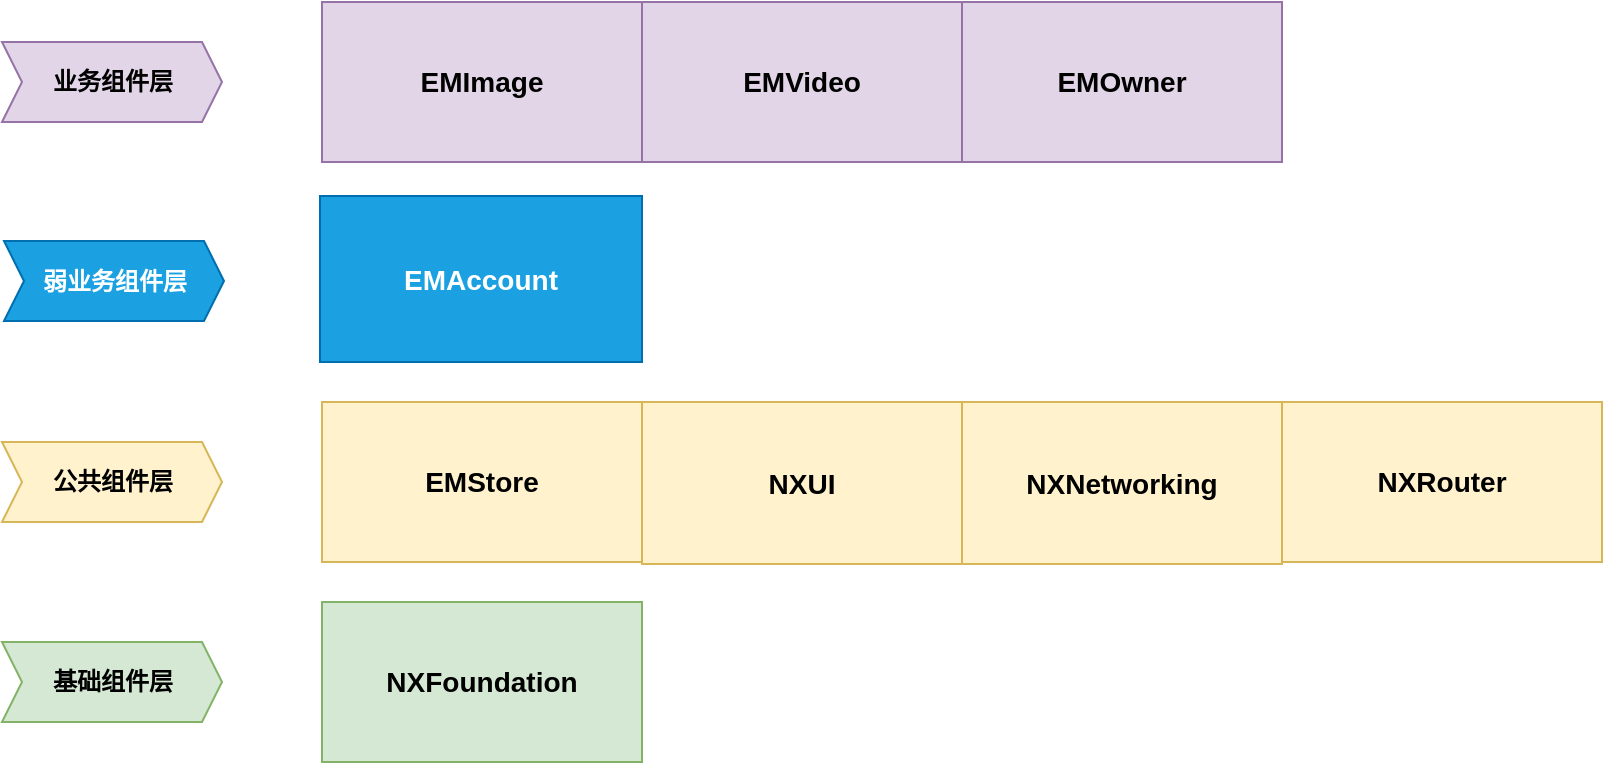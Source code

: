 <mxfile version="20.8.16" type="device"><diagram id="hird4ff6jHi55LTF9xf5" name="Page-1"><mxGraphModel dx="1249" dy="984" grid="1" gridSize="10" guides="1" tooltips="1" connect="1" arrows="1" fold="1" page="1" pageScale="1" pageWidth="1200" pageHeight="1920" math="0" shadow="0"><root><mxCell id="0"/><mxCell id="1" parent="0"/><mxCell id="jkBkrQVUaghztxIozlaa-1" value="NXFoundation" style="rounded=0;whiteSpace=wrap;html=1;fillColor=#d5e8d4;strokeColor=#82b366;fontSize=14;fontStyle=1" parent="1" vertex="1"><mxGeometry x="400" y="560" width="160" height="80" as="geometry"/></mxCell><mxCell id="jkBkrQVUaghztxIozlaa-2" value="NXUI" style="rounded=0;whiteSpace=wrap;html=1;fillColor=#fff2cc;strokeColor=#d6b656;fontSize=14;fontStyle=1" parent="1" vertex="1"><mxGeometry x="560" y="460" width="160" height="81" as="geometry"/></mxCell><mxCell id="jkBkrQVUaghztxIozlaa-3" value="NXNetworking" style="rounded=0;whiteSpace=wrap;html=1;fillColor=#fff2cc;strokeColor=#d6b656;fontSize=14;fontStyle=1" parent="1" vertex="1"><mxGeometry x="720" y="460" width="160" height="81" as="geometry"/></mxCell><mxCell id="jkBkrQVUaghztxIozlaa-4" value="EMImage" style="rounded=0;whiteSpace=wrap;html=1;fillColor=#e1d5e7;strokeColor=#9673a6;fontSize=14;fontStyle=1" parent="1" vertex="1"><mxGeometry x="400" y="260" width="160" height="80" as="geometry"/></mxCell><mxCell id="jkBkrQVUaghztxIozlaa-5" value="EMVideo" style="rounded=0;whiteSpace=wrap;html=1;fillColor=#e1d5e7;strokeColor=#9673a6;fontSize=14;fontStyle=1" parent="1" vertex="1"><mxGeometry x="560" y="260" width="160" height="80" as="geometry"/></mxCell><mxCell id="jkBkrQVUaghztxIozlaa-6" value="EMOwner" style="rounded=0;whiteSpace=wrap;html=1;fillColor=#e1d5e7;strokeColor=#9673a6;fontSize=14;fontStyle=1" parent="1" vertex="1"><mxGeometry x="720" y="260" width="160" height="80" as="geometry"/></mxCell><mxCell id="rgTsJQtGoDxi312Gkj2H-4" value="EMAccount" style="rounded=0;whiteSpace=wrap;html=1;fillColor=#1ba1e2;strokeColor=#006EAF;fontSize=14;fontStyle=1;fontColor=#ffffff;" vertex="1" parent="1"><mxGeometry x="399" y="357" width="161" height="83" as="geometry"/></mxCell><mxCell id="rgTsJQtGoDxi312Gkj2H-6" value="EMStore" style="rounded=0;whiteSpace=wrap;html=1;fillColor=#fff2cc;strokeColor=#d6b656;fontSize=14;fontStyle=1;" vertex="1" parent="1"><mxGeometry x="400" y="460" width="160" height="80" as="geometry"/></mxCell><mxCell id="rgTsJQtGoDxi312Gkj2H-7" value="NXRouter" style="rounded=0;whiteSpace=wrap;html=1;fillColor=#fff2cc;strokeColor=#d6b656;fontSize=14;fontStyle=1;" vertex="1" parent="1"><mxGeometry x="880" y="460" width="160" height="80" as="geometry"/></mxCell><mxCell id="rgTsJQtGoDxi312Gkj2H-10" value="基础组件层" style="html=1;shadow=0;dashed=0;align=center;verticalAlign=middle;shape=mxgraph.arrows2.arrow;dy=0;dx=10;notch=10;fillColor=#d5e8d4;strokeColor=#82b366;fontStyle=1" vertex="1" parent="1"><mxGeometry x="240" y="580" width="110" height="40" as="geometry"/></mxCell><mxCell id="rgTsJQtGoDxi312Gkj2H-12" value="公共组件层" style="html=1;shadow=0;dashed=0;align=center;verticalAlign=middle;shape=mxgraph.arrows2.arrow;dy=0;dx=10;notch=10;fillColor=#fff2cc;strokeColor=#d6b656;fontStyle=1" vertex="1" parent="1"><mxGeometry x="240" y="480" width="110" height="40" as="geometry"/></mxCell><mxCell id="rgTsJQtGoDxi312Gkj2H-13" value="弱业务组件层" style="html=1;shadow=0;dashed=0;align=center;verticalAlign=middle;shape=mxgraph.arrows2.arrow;dy=0;dx=10;notch=10;fillColor=#1ba1e2;strokeColor=#006EAF;fontStyle=1;fontColor=#ffffff;" vertex="1" parent="1"><mxGeometry x="241" y="379.5" width="110" height="40" as="geometry"/></mxCell><mxCell id="rgTsJQtGoDxi312Gkj2H-14" value="业务组件层" style="html=1;shadow=0;dashed=0;align=center;verticalAlign=middle;shape=mxgraph.arrows2.arrow;dy=0;dx=10;notch=10;fillColor=#e1d5e7;strokeColor=#9673a6;fontStyle=1" vertex="1" parent="1"><mxGeometry x="240" y="280" width="110" height="40" as="geometry"/></mxCell></root></mxGraphModel></diagram></mxfile>